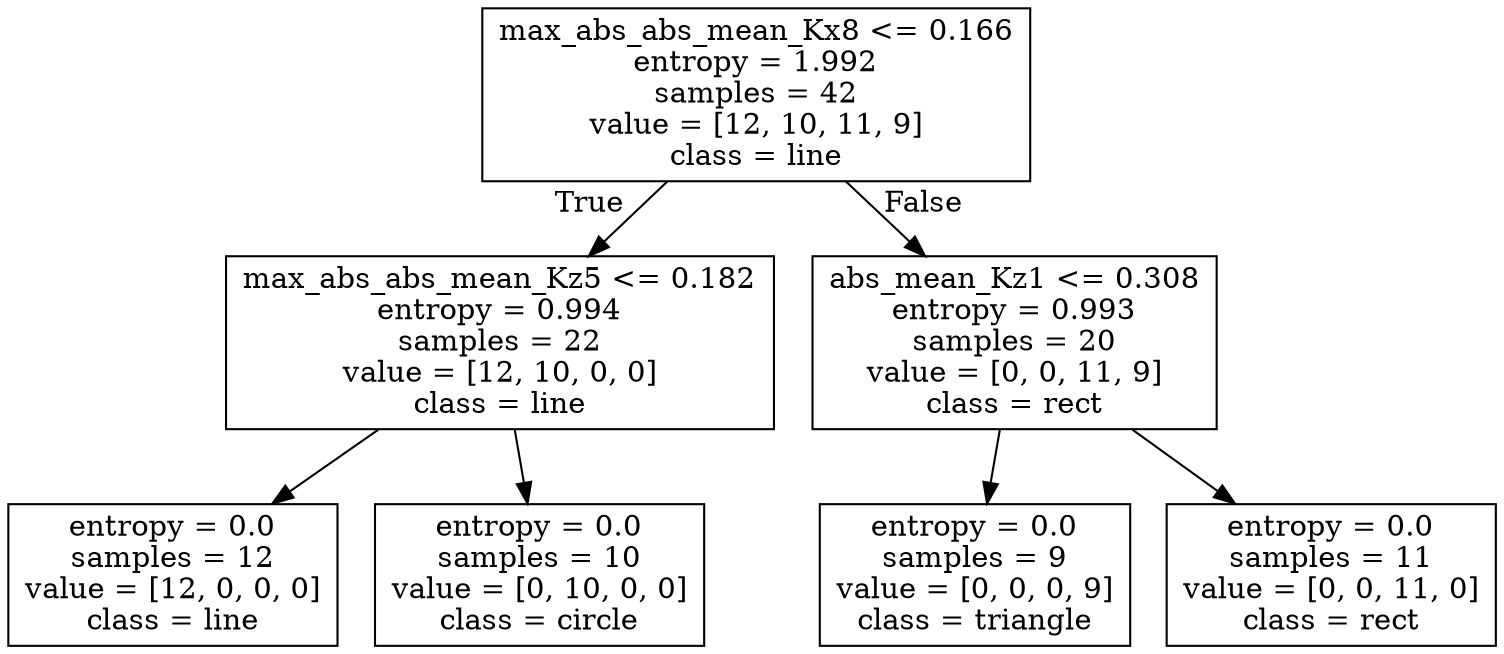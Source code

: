 digraph Tree {
node [shape=box] ;
0 [label="max_abs_abs_mean_Kx8 <= 0.166\nentropy = 1.992\nsamples = 42\nvalue = [12, 10, 11, 9]\nclass = line"] ;
1 [label="max_abs_abs_mean_Kz5 <= 0.182\nentropy = 0.994\nsamples = 22\nvalue = [12, 10, 0, 0]\nclass = line"] ;
0 -> 1 [labeldistance=2.5, labelangle=45, headlabel="True"] ;
2 [label="entropy = 0.0\nsamples = 12\nvalue = [12, 0, 0, 0]\nclass = line"] ;
1 -> 2 ;
3 [label="entropy = 0.0\nsamples = 10\nvalue = [0, 10, 0, 0]\nclass = circle"] ;
1 -> 3 ;
4 [label="abs_mean_Kz1 <= 0.308\nentropy = 0.993\nsamples = 20\nvalue = [0, 0, 11, 9]\nclass = rect"] ;
0 -> 4 [labeldistance=2.5, labelangle=-45, headlabel="False"] ;
5 [label="entropy = 0.0\nsamples = 9\nvalue = [0, 0, 0, 9]\nclass = triangle"] ;
4 -> 5 ;
6 [label="entropy = 0.0\nsamples = 11\nvalue = [0, 0, 11, 0]\nclass = rect"] ;
4 -> 6 ;
}